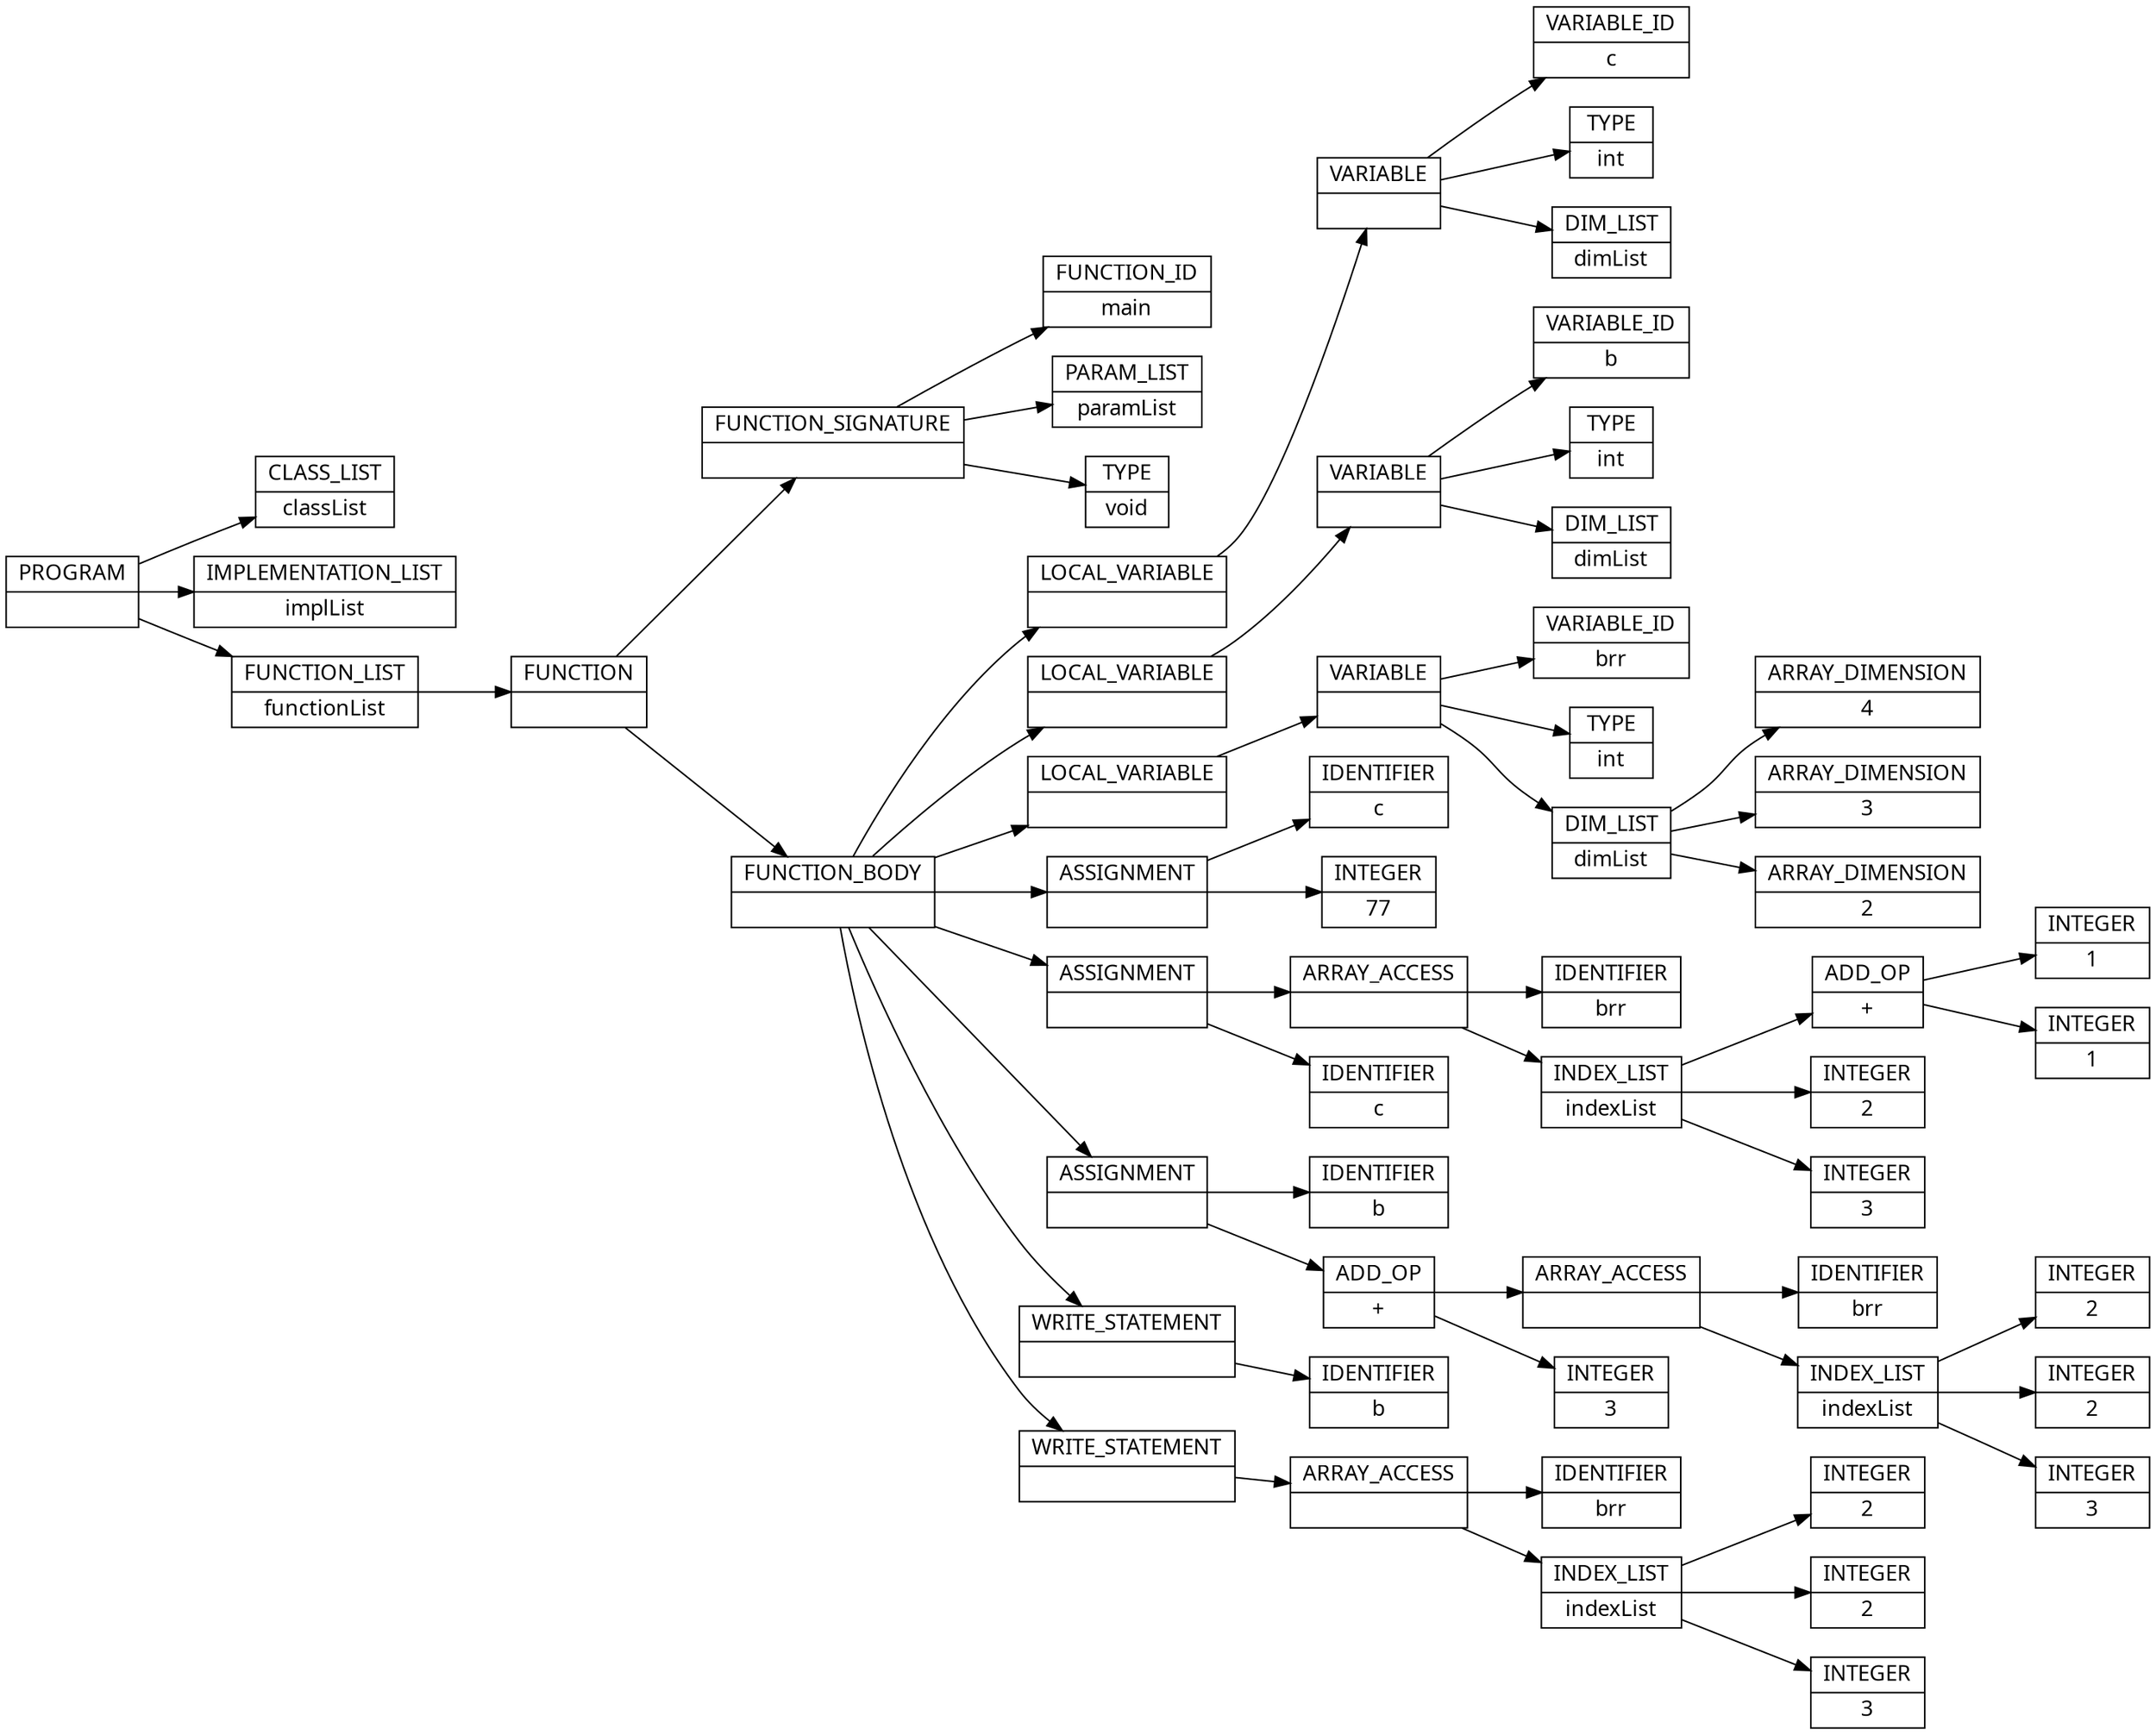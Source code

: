 digraph AST {
  node [shape=record];
    node [fontname=Sans];charset="UTF-8" splines=true splines=spline rankdir =LR
  node3 [label="PROGRAM |  "];
  node0 [label="CLASS_LIST | classList "];
  node1 [label="IMPLEMENTATION_LIST | implList "];
  node2 [label="FUNCTION_LIST | functionList "];
  node65 [label="FUNCTION |  "];
  node7 [label="FUNCTION_SIGNATURE |  "];
  node4 [label="FUNCTION_ID | main "];
  node5 [label="PARAM_LIST | paramList "];
  node6 [label="TYPE | void "];
  node8 [label="FUNCTION_BODY |  "];
  node14 [label="LOCAL_VARIABLE |  "];
  node13 [label="VARIABLE |  "];
  node9 [label="VARIABLE_ID | c "];
  node10 [label="TYPE | int "];
  node11 [label="DIM_LIST | dimList "];
  node20 [label="LOCAL_VARIABLE |  "];
  node19 [label="VARIABLE |  "];
  node15 [label="VARIABLE_ID | b "];
  node16 [label="TYPE | int "];
  node17 [label="DIM_LIST | dimList "];
  node29 [label="LOCAL_VARIABLE |  "];
  node28 [label="VARIABLE |  "];
  node21 [label="VARIABLE_ID | brr "];
  node22 [label="TYPE | int "];
  node26 [label="DIM_LIST | dimList "];
  node25 [label="ARRAY_DIMENSION | 4 "];
  node24 [label="ARRAY_DIMENSION | 3 "];
  node23 [label="ARRAY_DIMENSION | 2 "];
  node33 [label="ASSIGNMENT |  "];
  node30 [label="IDENTIFIER | c "];
  node32 [label="INTEGER | 77 "];
  node44 [label="ASSIGNMENT |  "];
  node41 [label="ARRAY_ACCESS |  "];
  node34 [label="IDENTIFIER | brr "];
  node38 [label="INDEX_LIST | indexList "];
  node36 [label="ADD_OP | + "];
  node35 [label="INTEGER | 1 "];
  node37 [label="INTEGER | 1 "];
  node39 [label="INTEGER | 2 "];
  node40 [label="INTEGER | 3 "];
  node43 [label="IDENTIFIER | c "];
  node55 [label="ASSIGNMENT |  "];
  node45 [label="IDENTIFIER | b "];
  node53 [label="ADD_OP | + "];
  node52 [label="ARRAY_ACCESS |  "];
  node47 [label="IDENTIFIER | brr "];
  node49 [label="INDEX_LIST | indexList "];
  node48 [label="INTEGER | 2 "];
  node50 [label="INTEGER | 2 "];
  node51 [label="INTEGER | 3 "];
  node54 [label="INTEGER | 3 "];
  node57 [label="WRITE_STATEMENT |  "];
  node56 [label="IDENTIFIER | b "];
  node64 [label="WRITE_STATEMENT |  "];
  node63 [label="ARRAY_ACCESS |  "];
  node58 [label="IDENTIFIER | brr "];
  node60 [label="INDEX_LIST | indexList "];
  node59 [label="INTEGER | 2 "];
  node61 [label="INTEGER | 2 "];
  node62 [label="INTEGER | 3 "];
  node3 -> node0;
  node3 -> node1;
  node3 -> node2;
  node2 -> node65;
  node65 -> node7;
  node7 -> node4;
  node7 -> node5;
  node7 -> node6;
  node65 -> node8;
  node8 -> node14;
  node14 -> node13;
  node13 -> node9;
  node13 -> node10;
  node13 -> node11;
  node8 -> node20;
  node20 -> node19;
  node19 -> node15;
  node19 -> node16;
  node19 -> node17;
  node8 -> node29;
  node29 -> node28;
  node28 -> node21;
  node28 -> node22;
  node28 -> node26;
  node26 -> node25;
  node26 -> node24;
  node26 -> node23;
  node8 -> node33;
  node33 -> node30;
  node33 -> node32;
  node8 -> node44;
  node44 -> node41;
  node41 -> node34;
  node41 -> node38;
  node38 -> node36;
  node36 -> node35;
  node36 -> node37;
  node38 -> node39;
  node38 -> node40;
  node44 -> node43;
  node8 -> node55;
  node55 -> node45;
  node55 -> node53;
  node53 -> node52;
  node52 -> node47;
  node52 -> node49;
  node49 -> node48;
  node49 -> node50;
  node49 -> node51;
  node53 -> node54;
  node8 -> node57;
  node57 -> node56;
  node8 -> node64;
  node64 -> node63;
  node63 -> node58;
  node63 -> node60;
  node60 -> node59;
  node60 -> node61;
  node60 -> node62;
}
